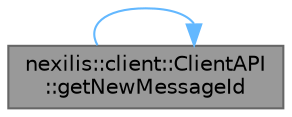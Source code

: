 digraph "nexilis::client::ClientAPI::getNewMessageId"
{
 // LATEX_PDF_SIZE
  bgcolor="transparent";
  edge [fontname=Helvetica,fontsize=10,labelfontname=Helvetica,labelfontsize=10];
  node [fontname=Helvetica,fontsize=10,shape=box,height=0.2,width=0.4];
  rankdir="RL";
  Node1 [id="Node000001",label="nexilis::client::ClientAPI\l::getNewMessageId",height=0.2,width=0.4,color="gray40", fillcolor="grey60", style="filled", fontcolor="black",tooltip="Getters."];
  Node1 -> Node1 [id="edge1_Node000001_Node000001",dir="back",color="steelblue1",style="solid",tooltip=" "];
}
